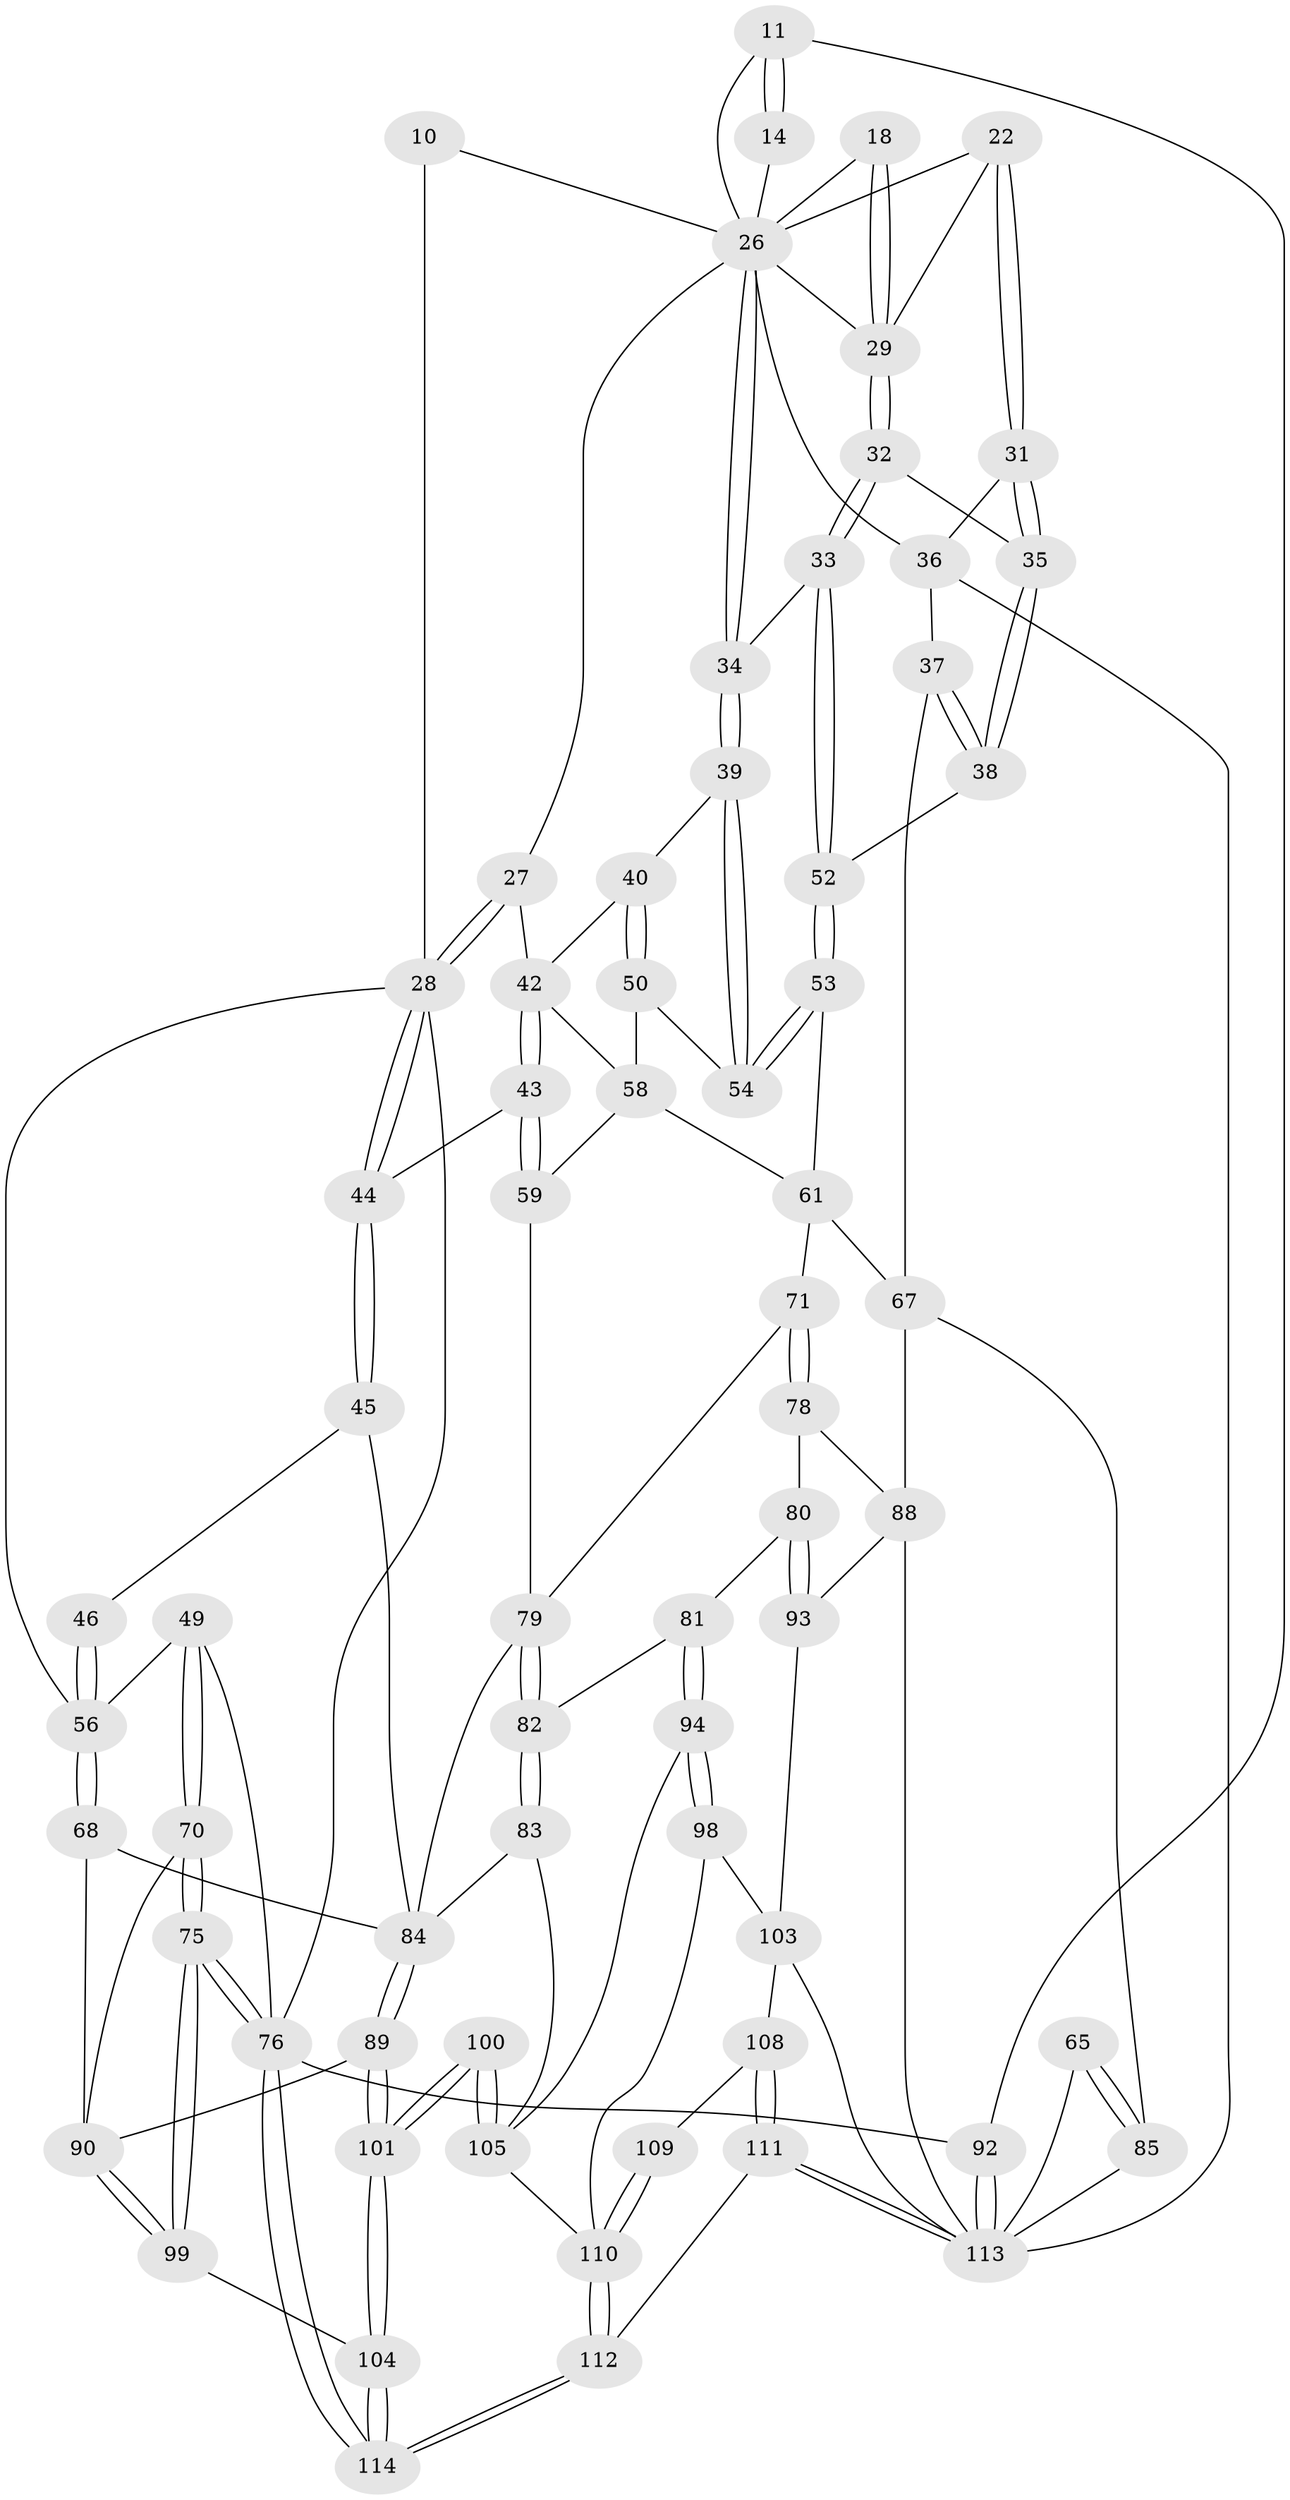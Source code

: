 // original degree distribution, {3: 0.02631578947368421, 5: 0.5877192982456141, 4: 0.19298245614035087, 6: 0.19298245614035087}
// Generated by graph-tools (version 1.1) at 2025/06/03/04/25 22:06:40]
// undirected, 68 vertices, 160 edges
graph export_dot {
graph [start="1"]
  node [color=gray90,style=filled];
  10 [pos="+0.39392326833120683+0.06786618832874208",super="+8"];
  11 [pos="+0.8859305551286504+0.03568970353559323",super="+4"];
  14 [pos="+0.9406048840203797+0.025725138904939236"];
  18 [pos="+0.6498281879681168+0.13176624256078395"];
  22 [pos="+0.8381227600960391+0.1356101320847485"];
  26 [pos="+0.5103296769458588+0.1659648224093761",super="+19+16"];
  27 [pos="+0.4092523342385873+0.18634205564442216"];
  28 [pos="+0.37121465134540166+0.17709733762320318",super="+24+25+7"];
  29 [pos="+0.6613624091714813+0.1564360919598631",super="+23+17"];
  31 [pos="+0.8360332351469526+0.16178700627079232"];
  32 [pos="+0.6767836156606651+0.2189111154540854"];
  33 [pos="+0.6300649857040935+0.24640650111233883"];
  34 [pos="+0.5742626156588149+0.24985158775644425"];
  35 [pos="+0.7044133867688646+0.23026443397681484"];
  36 [pos="+0.8855686428373438+0.35773621010621903",super="+30"];
  37 [pos="+0.8110293337271864+0.37099846725407404"];
  38 [pos="+0.7423590657895109+0.30250750774444723"];
  39 [pos="+0.5480267599119111+0.27609089473639453"];
  40 [pos="+0.5073229995710812+0.2798653490913611"];
  42 [pos="+0.4375424142915422+0.3617374352318097",super="+41"];
  43 [pos="+0.3853534908570653+0.3703165120519218"];
  44 [pos="+0.3851374589969766+0.3702525054639331"];
  45 [pos="+0.2634061959070539+0.40839614289208875"];
  46 [pos="+0.2300500316457284+0.3940575395218059"];
  49 [pos="+0+0.12443837349813477"];
  50 [pos="+0.4595374972720945+0.35391748793214334"];
  52 [pos="+0.6253447220035006+0.379386026863082"];
  53 [pos="+0.6064390663142712+0.42577457151632503"];
  54 [pos="+0.5503320895437634+0.34230919587591346"];
  56 [pos="+0.15552110483834783+0.4254453828094016",super="+48+47"];
  58 [pos="+0.496154733221635+0.4113398267803363",super="+51"];
  59 [pos="+0.43000872767253107+0.4782569635615406"];
  61 [pos="+0.6150818786489693+0.4836120309958823",super="+57"];
  65 [pos="+1+0.5573368569178541"];
  67 [pos="+0.7136438744847129+0.5780842053237153",super="+60"];
  68 [pos="+0.06233353189351139+0.5556137639240648"];
  70 [pos="+0+0.5734659546649794"];
  71 [pos="+0.48786683633812356+0.5476681651513016"];
  75 [pos="+0+0.8746130262711161"];
  76 [pos="+0+1",super="+6"];
  78 [pos="+0.5286349366037266+0.6413153052425825"];
  79 [pos="+0.39183638273622573+0.6173847560501824",super="+72"];
  80 [pos="+0.44552118102823407+0.715859633799061"];
  81 [pos="+0.4376505878450015+0.7150101203727424"];
  82 [pos="+0.3923772925784472+0.6517223913296906"];
  83 [pos="+0.23842223453893546+0.7455803576141696"];
  84 [pos="+0.20029498642100593+0.7279441898863058",super="+74+63"];
  85 [pos="+0.8189605444691445+0.7010793380255751",super="+66"];
  88 [pos="+0.6386455958186945+0.7457211644676087",super="+77"];
  89 [pos="+0.12966739266182997+0.7945810666169795"];
  90 [pos="+0.10037332361993118+0.8031095597969329",super="+69"];
  92 [pos="+1+1",super="+5"];
  93 [pos="+0.5757224061409872+0.7719408198789315"];
  94 [pos="+0.3853551749432775+0.8273781004329303"];
  98 [pos="+0.39325612377040786+0.8374298611580946"];
  99 [pos="+0.02678347493360515+0.8419009644965814"];
  100 [pos="+0.2367791640514097+0.956488540594046"];
  101 [pos="+0.2092052869140806+0.9837762089454927"];
  103 [pos="+0.5341925673114482+0.9261116486673809",super="+97"];
  104 [pos="+0.1911942858860408+1"];
  105 [pos="+0.24057280621935745+0.955229711301539",super="+95+96"];
  108 [pos="+0.5315835899604295+0.9339595719375827"];
  109 [pos="+0.429638211959085+0.960771722831705"];
  110 [pos="+0.406566059399067+1",super="+107+106"];
  111 [pos="+0.6065181435910917+1"];
  112 [pos="+0.40126972576278336+1"];
  113 [pos="+1+1",super="+102+91"];
  114 [pos="+0.1289523943707447+1"];
  10 -- 28 [weight=2];
  10 -- 26;
  11 -- 14 [weight=2];
  11 -- 14;
  11 -- 92;
  11 -- 26;
  14 -- 26;
  18 -- 29 [weight=2];
  18 -- 29;
  18 -- 26;
  22 -- 31;
  22 -- 31;
  22 -- 29;
  22 -- 26;
  26 -- 27;
  26 -- 34;
  26 -- 34;
  26 -- 29;
  26 -- 36;
  27 -- 28;
  27 -- 28;
  27 -- 42;
  28 -- 44;
  28 -- 44;
  28 -- 76;
  28 -- 56;
  29 -- 32;
  29 -- 32;
  31 -- 35;
  31 -- 35;
  31 -- 36;
  32 -- 33;
  32 -- 33;
  32 -- 35;
  33 -- 34;
  33 -- 52;
  33 -- 52;
  34 -- 39;
  34 -- 39;
  35 -- 38;
  35 -- 38;
  36 -- 37;
  36 -- 113 [weight=2];
  37 -- 38;
  37 -- 38;
  37 -- 67;
  38 -- 52;
  39 -- 40;
  39 -- 54;
  39 -- 54;
  40 -- 50;
  40 -- 50;
  40 -- 42;
  42 -- 43;
  42 -- 43;
  42 -- 58;
  43 -- 44;
  43 -- 59;
  43 -- 59;
  44 -- 45;
  44 -- 45;
  45 -- 46;
  45 -- 84;
  46 -- 56 [weight=2];
  46 -- 56;
  49 -- 70;
  49 -- 70;
  49 -- 76;
  49 -- 56;
  50 -- 54;
  50 -- 58;
  52 -- 53;
  52 -- 53;
  53 -- 54;
  53 -- 54;
  53 -- 61;
  56 -- 68;
  56 -- 68;
  58 -- 59;
  58 -- 61;
  59 -- 79;
  61 -- 71;
  61 -- 67;
  65 -- 85 [weight=2];
  65 -- 85;
  65 -- 113;
  67 -- 85;
  67 -- 88;
  68 -- 84;
  68 -- 90;
  70 -- 75;
  70 -- 75;
  70 -- 90;
  71 -- 78;
  71 -- 78;
  71 -- 79;
  75 -- 76;
  75 -- 76;
  75 -- 99;
  75 -- 99;
  76 -- 114;
  76 -- 114;
  76 -- 92 [weight=2];
  78 -- 80;
  78 -- 88;
  79 -- 82;
  79 -- 82;
  79 -- 84 [weight=2];
  80 -- 81;
  80 -- 93;
  80 -- 93;
  81 -- 82;
  81 -- 94;
  81 -- 94;
  82 -- 83;
  82 -- 83;
  83 -- 84;
  83 -- 105;
  84 -- 89;
  84 -- 89;
  85 -- 113;
  88 -- 93;
  88 -- 113;
  89 -- 90;
  89 -- 101;
  89 -- 101;
  90 -- 99;
  90 -- 99;
  92 -- 113 [weight=3];
  92 -- 113;
  93 -- 103;
  94 -- 98;
  94 -- 98;
  94 -- 105;
  98 -- 110;
  98 -- 103;
  99 -- 104;
  100 -- 101;
  100 -- 101;
  100 -- 105 [weight=2];
  100 -- 105;
  101 -- 104;
  101 -- 104;
  103 -- 108;
  103 -- 113;
  104 -- 114;
  104 -- 114;
  105 -- 110;
  108 -- 109;
  108 -- 111;
  108 -- 111;
  109 -- 110 [weight=2];
  109 -- 110;
  110 -- 112;
  110 -- 112;
  111 -- 112;
  111 -- 113;
  111 -- 113;
  112 -- 114;
  112 -- 114;
}
